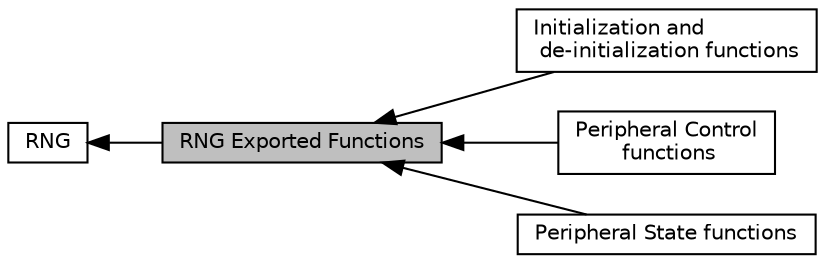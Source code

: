 digraph "RNG Exported Functions"
{
  edge [fontname="Helvetica",fontsize="10",labelfontname="Helvetica",labelfontsize="10"];
  node [fontname="Helvetica",fontsize="10",shape=record];
  rankdir=LR;
  Node1 [label="RNG",height=0.2,width=0.4,color="black", fillcolor="white", style="filled",URL="$group___r_n_g.html",tooltip="RNG HAL module driver. "];
  Node2 [label="Initialization and\l de-initialization functions",height=0.2,width=0.4,color="black", fillcolor="white", style="filled",URL="$group___r_n_g___exported___functions___group1.html"];
  Node3 [label="Peripheral Control\l functions",height=0.2,width=0.4,color="black", fillcolor="white", style="filled",URL="$group___r_n_g___exported___functions___group2.html"];
  Node4 [label="Peripheral State functions",height=0.2,width=0.4,color="black", fillcolor="white", style="filled",URL="$group___r_n_g___exported___functions___group3.html"];
  Node0 [label="RNG Exported Functions",height=0.2,width=0.4,color="black", fillcolor="grey75", style="filled", fontcolor="black"];
  Node1->Node0 [shape=plaintext, dir="back", style="solid"];
  Node0->Node2 [shape=plaintext, dir="back", style="solid"];
  Node0->Node3 [shape=plaintext, dir="back", style="solid"];
  Node0->Node4 [shape=plaintext, dir="back", style="solid"];
}
